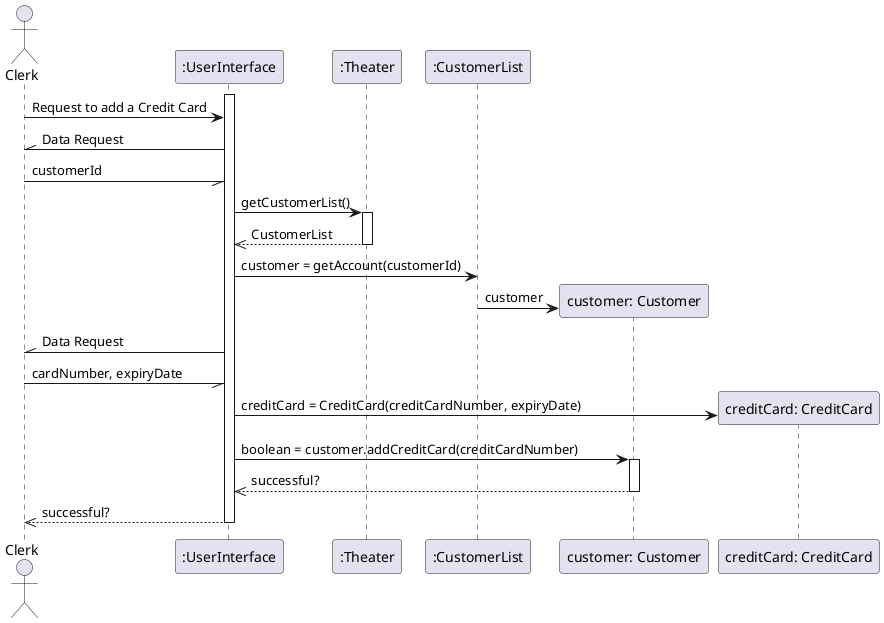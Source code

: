 @startuml
actor Clerk

activate ":UserInterface"
Clerk -> ":UserInterface" : Request to add a Credit Card
Clerk //- ":UserInterface": Data Request
Clerk -// ":UserInterface": customerId

":UserInterface" -> ":Theater" : getCustomerList()
activate ":Theater"
":Theater" -->> ":UserInterface": CustomerList
deactivate ":Theater"
":UserInterface" -> ":CustomerList": customer = getAccount(customerId)
create "customer: Customer"
":CustomerList" -> "customer: Customer": customer
Clerk //- ":UserInterface": Data Request
Clerk -// ":UserInterface": cardNumber, expiryDate
create "creditCard: CreditCard"
":UserInterface" -> "creditCard: CreditCard": creditCard = CreditCard(creditCardNumber, expiryDate)
":UserInterface" -> "customer: Customer" : boolean = customer.addCreditCard(creditCardNumber)
activate "customer: Customer"
"customer: Customer" -->> ":UserInterface" : successful?
deactivate "customer: Customer"
deactivate ":CustomerList"
":UserInterface" -->> Clerk : successful?
deactivate ":UserInterface"
@enduml